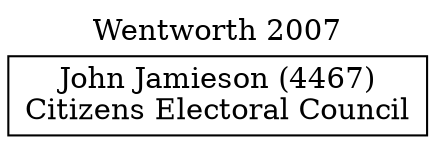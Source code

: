 // House preference flow
digraph "John Jamieson (4467)_Wentworth_2007" {
	graph [label="Wentworth 2007" labelloc=t mclimit=10]
	node [shape=box]
	"John Jamieson (4467)" [label="John Jamieson (4467)
Citizens Electoral Council"]
}
